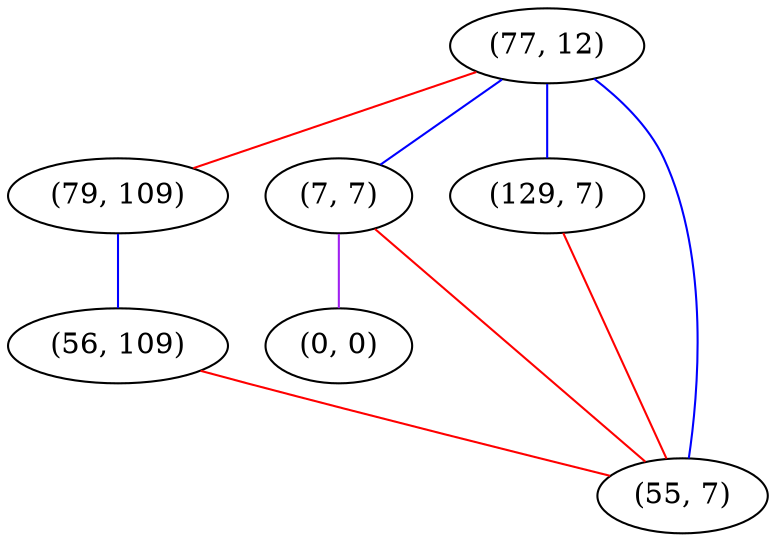 graph "" {
"(77, 12)";
"(79, 109)";
"(7, 7)";
"(0, 0)";
"(56, 109)";
"(129, 7)";
"(55, 7)";
"(77, 12)" -- "(79, 109)"  [color=red, key=0, weight=1];
"(77, 12)" -- "(7, 7)"  [color=blue, key=0, weight=3];
"(77, 12)" -- "(55, 7)"  [color=blue, key=0, weight=3];
"(77, 12)" -- "(129, 7)"  [color=blue, key=0, weight=3];
"(79, 109)" -- "(56, 109)"  [color=blue, key=0, weight=3];
"(7, 7)" -- "(0, 0)"  [color=purple, key=0, weight=4];
"(7, 7)" -- "(55, 7)"  [color=red, key=0, weight=1];
"(56, 109)" -- "(55, 7)"  [color=red, key=0, weight=1];
"(129, 7)" -- "(55, 7)"  [color=red, key=0, weight=1];
}
